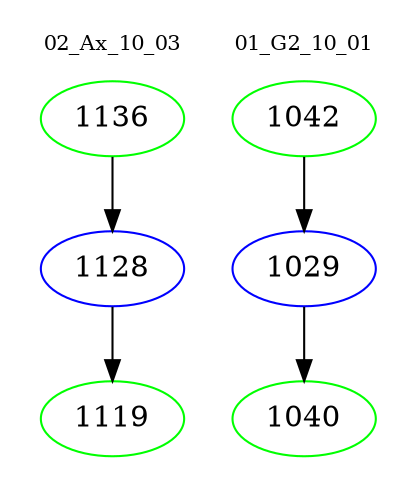 digraph{
subgraph cluster_0 {
color = white
label = "02_Ax_10_03";
fontsize=10;
T0_1136 [label="1136", color="green"]
T0_1136 -> T0_1128 [color="black"]
T0_1128 [label="1128", color="blue"]
T0_1128 -> T0_1119 [color="black"]
T0_1119 [label="1119", color="green"]
}
subgraph cluster_1 {
color = white
label = "01_G2_10_01";
fontsize=10;
T1_1042 [label="1042", color="green"]
T1_1042 -> T1_1029 [color="black"]
T1_1029 [label="1029", color="blue"]
T1_1029 -> T1_1040 [color="black"]
T1_1040 [label="1040", color="green"]
}
}
